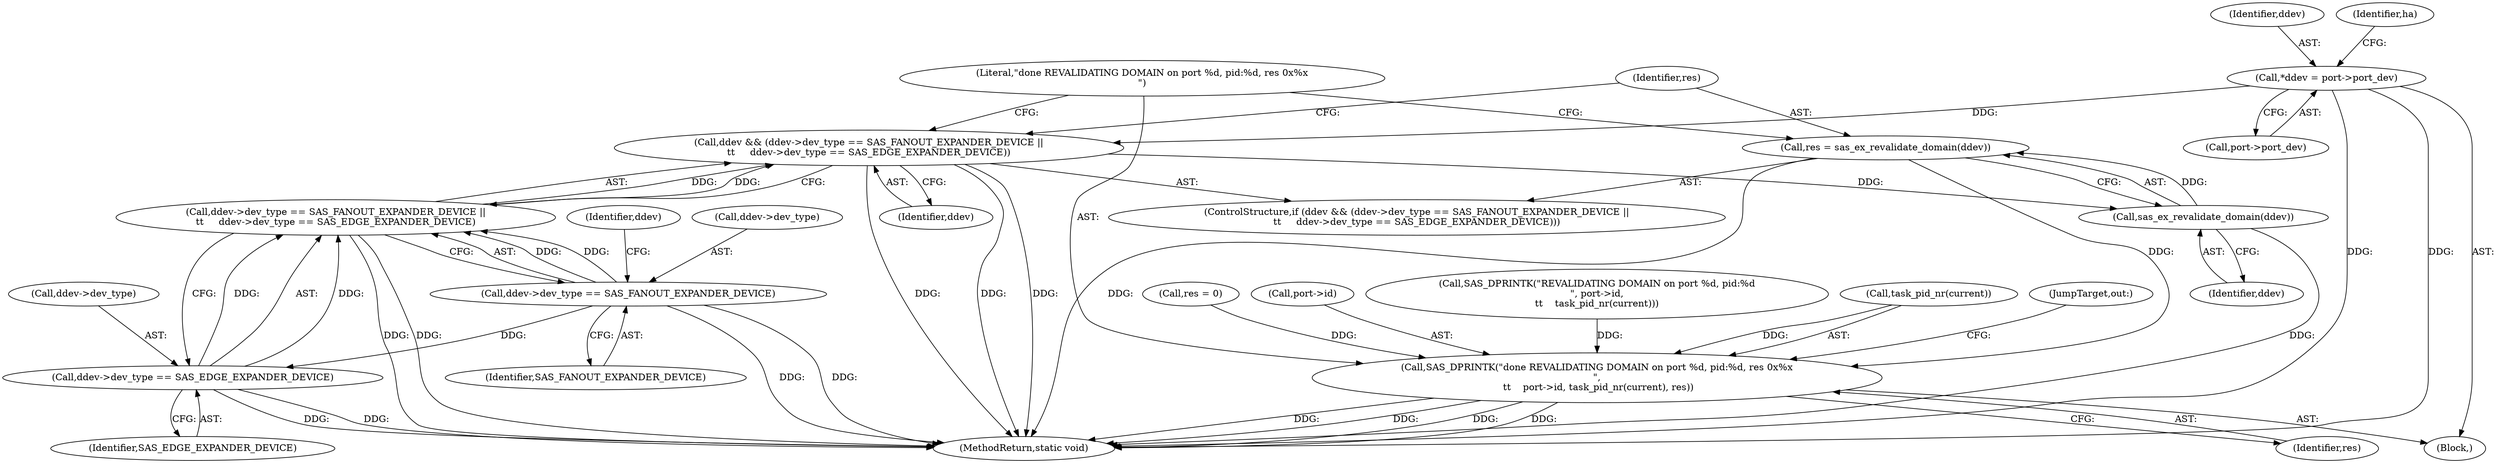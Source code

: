 digraph "0_linux_0558f33c06bb910e2879e355192227a8e8f0219d_5@API" {
"1000181" [label="(Call,res = sas_ex_revalidate_domain(ddev))"];
"1000183" [label="(Call,sas_ex_revalidate_domain(ddev))"];
"1000168" [label="(Call,ddev && (ddev->dev_type == SAS_FANOUT_EXPANDER_DEVICE ||\n\t\t     ddev->dev_type == SAS_EDGE_EXPANDER_DEVICE))"];
"1000126" [label="(Call,*ddev = port->port_dev)"];
"1000170" [label="(Call,ddev->dev_type == SAS_FANOUT_EXPANDER_DEVICE ||\n\t\t     ddev->dev_type == SAS_EDGE_EXPANDER_DEVICE)"];
"1000171" [label="(Call,ddev->dev_type == SAS_FANOUT_EXPANDER_DEVICE)"];
"1000176" [label="(Call,ddev->dev_type == SAS_EDGE_EXPANDER_DEVICE)"];
"1000185" [label="(Call,SAS_DPRINTK(\"done REVALIDATING DOMAIN on port %d, pid:%d, res 0x%x\n\",\n \t\t    port->id, task_pid_nr(current), res))"];
"1000182" [label="(Identifier,res)"];
"1000128" [label="(Call,port->port_dev)"];
"1000170" [label="(Call,ddev->dev_type == SAS_FANOUT_EXPANDER_DEVICE ||\n\t\t     ddev->dev_type == SAS_EDGE_EXPANDER_DEVICE)"];
"1000177" [label="(Call,ddev->dev_type)"];
"1000178" [label="(Identifier,ddev)"];
"1000169" [label="(Identifier,ddev)"];
"1000186" [label="(Literal,\"done REVALIDATING DOMAIN on port %d, pid:%d, res 0x%x\n\")"];
"1000184" [label="(Identifier,ddev)"];
"1000172" [label="(Call,ddev->dev_type)"];
"1000175" [label="(Identifier,SAS_FANOUT_EXPANDER_DEVICE)"];
"1000187" [label="(Call,port->id)"];
"1000126" [label="(Call,*ddev = port->port_dev)"];
"1000160" [label="(Call,SAS_DPRINTK(\"REVALIDATING DOMAIN on port %d, pid:%d\n\", port->id,\n\t\t    task_pid_nr(current)))"];
"1000127" [label="(Identifier,ddev)"];
"1000190" [label="(Call,task_pid_nr(current))"];
"1000176" [label="(Call,ddev->dev_type == SAS_EDGE_EXPANDER_DEVICE)"];
"1000193" [label="(JumpTarget,out:)"];
"1000105" [label="(Call,res = 0)"];
"1000134" [label="(Identifier,ha)"];
"1000192" [label="(Identifier,res)"];
"1000183" [label="(Call,sas_ex_revalidate_domain(ddev))"];
"1000103" [label="(Block,)"];
"1000180" [label="(Identifier,SAS_EDGE_EXPANDER_DEVICE)"];
"1000205" [label="(MethodReturn,static void)"];
"1000167" [label="(ControlStructure,if (ddev && (ddev->dev_type == SAS_FANOUT_EXPANDER_DEVICE ||\n\t\t     ddev->dev_type == SAS_EDGE_EXPANDER_DEVICE)))"];
"1000185" [label="(Call,SAS_DPRINTK(\"done REVALIDATING DOMAIN on port %d, pid:%d, res 0x%x\n\",\n \t\t    port->id, task_pid_nr(current), res))"];
"1000168" [label="(Call,ddev && (ddev->dev_type == SAS_FANOUT_EXPANDER_DEVICE ||\n\t\t     ddev->dev_type == SAS_EDGE_EXPANDER_DEVICE))"];
"1000181" [label="(Call,res = sas_ex_revalidate_domain(ddev))"];
"1000171" [label="(Call,ddev->dev_type == SAS_FANOUT_EXPANDER_DEVICE)"];
"1000181" -> "1000167"  [label="AST: "];
"1000181" -> "1000183"  [label="CFG: "];
"1000182" -> "1000181"  [label="AST: "];
"1000183" -> "1000181"  [label="AST: "];
"1000186" -> "1000181"  [label="CFG: "];
"1000181" -> "1000205"  [label="DDG: "];
"1000183" -> "1000181"  [label="DDG: "];
"1000181" -> "1000185"  [label="DDG: "];
"1000183" -> "1000184"  [label="CFG: "];
"1000184" -> "1000183"  [label="AST: "];
"1000183" -> "1000205"  [label="DDG: "];
"1000168" -> "1000183"  [label="DDG: "];
"1000168" -> "1000167"  [label="AST: "];
"1000168" -> "1000169"  [label="CFG: "];
"1000168" -> "1000170"  [label="CFG: "];
"1000169" -> "1000168"  [label="AST: "];
"1000170" -> "1000168"  [label="AST: "];
"1000182" -> "1000168"  [label="CFG: "];
"1000186" -> "1000168"  [label="CFG: "];
"1000168" -> "1000205"  [label="DDG: "];
"1000168" -> "1000205"  [label="DDG: "];
"1000168" -> "1000205"  [label="DDG: "];
"1000126" -> "1000168"  [label="DDG: "];
"1000170" -> "1000168"  [label="DDG: "];
"1000170" -> "1000168"  [label="DDG: "];
"1000126" -> "1000103"  [label="AST: "];
"1000126" -> "1000128"  [label="CFG: "];
"1000127" -> "1000126"  [label="AST: "];
"1000128" -> "1000126"  [label="AST: "];
"1000134" -> "1000126"  [label="CFG: "];
"1000126" -> "1000205"  [label="DDG: "];
"1000126" -> "1000205"  [label="DDG: "];
"1000170" -> "1000171"  [label="CFG: "];
"1000170" -> "1000176"  [label="CFG: "];
"1000171" -> "1000170"  [label="AST: "];
"1000176" -> "1000170"  [label="AST: "];
"1000170" -> "1000205"  [label="DDG: "];
"1000170" -> "1000205"  [label="DDG: "];
"1000171" -> "1000170"  [label="DDG: "];
"1000171" -> "1000170"  [label="DDG: "];
"1000176" -> "1000170"  [label="DDG: "];
"1000176" -> "1000170"  [label="DDG: "];
"1000171" -> "1000175"  [label="CFG: "];
"1000172" -> "1000171"  [label="AST: "];
"1000175" -> "1000171"  [label="AST: "];
"1000178" -> "1000171"  [label="CFG: "];
"1000171" -> "1000205"  [label="DDG: "];
"1000171" -> "1000205"  [label="DDG: "];
"1000171" -> "1000176"  [label="DDG: "];
"1000176" -> "1000180"  [label="CFG: "];
"1000177" -> "1000176"  [label="AST: "];
"1000180" -> "1000176"  [label="AST: "];
"1000176" -> "1000205"  [label="DDG: "];
"1000176" -> "1000205"  [label="DDG: "];
"1000185" -> "1000103"  [label="AST: "];
"1000185" -> "1000192"  [label="CFG: "];
"1000186" -> "1000185"  [label="AST: "];
"1000187" -> "1000185"  [label="AST: "];
"1000190" -> "1000185"  [label="AST: "];
"1000192" -> "1000185"  [label="AST: "];
"1000193" -> "1000185"  [label="CFG: "];
"1000185" -> "1000205"  [label="DDG: "];
"1000185" -> "1000205"  [label="DDG: "];
"1000185" -> "1000205"  [label="DDG: "];
"1000185" -> "1000205"  [label="DDG: "];
"1000160" -> "1000185"  [label="DDG: "];
"1000190" -> "1000185"  [label="DDG: "];
"1000105" -> "1000185"  [label="DDG: "];
}
